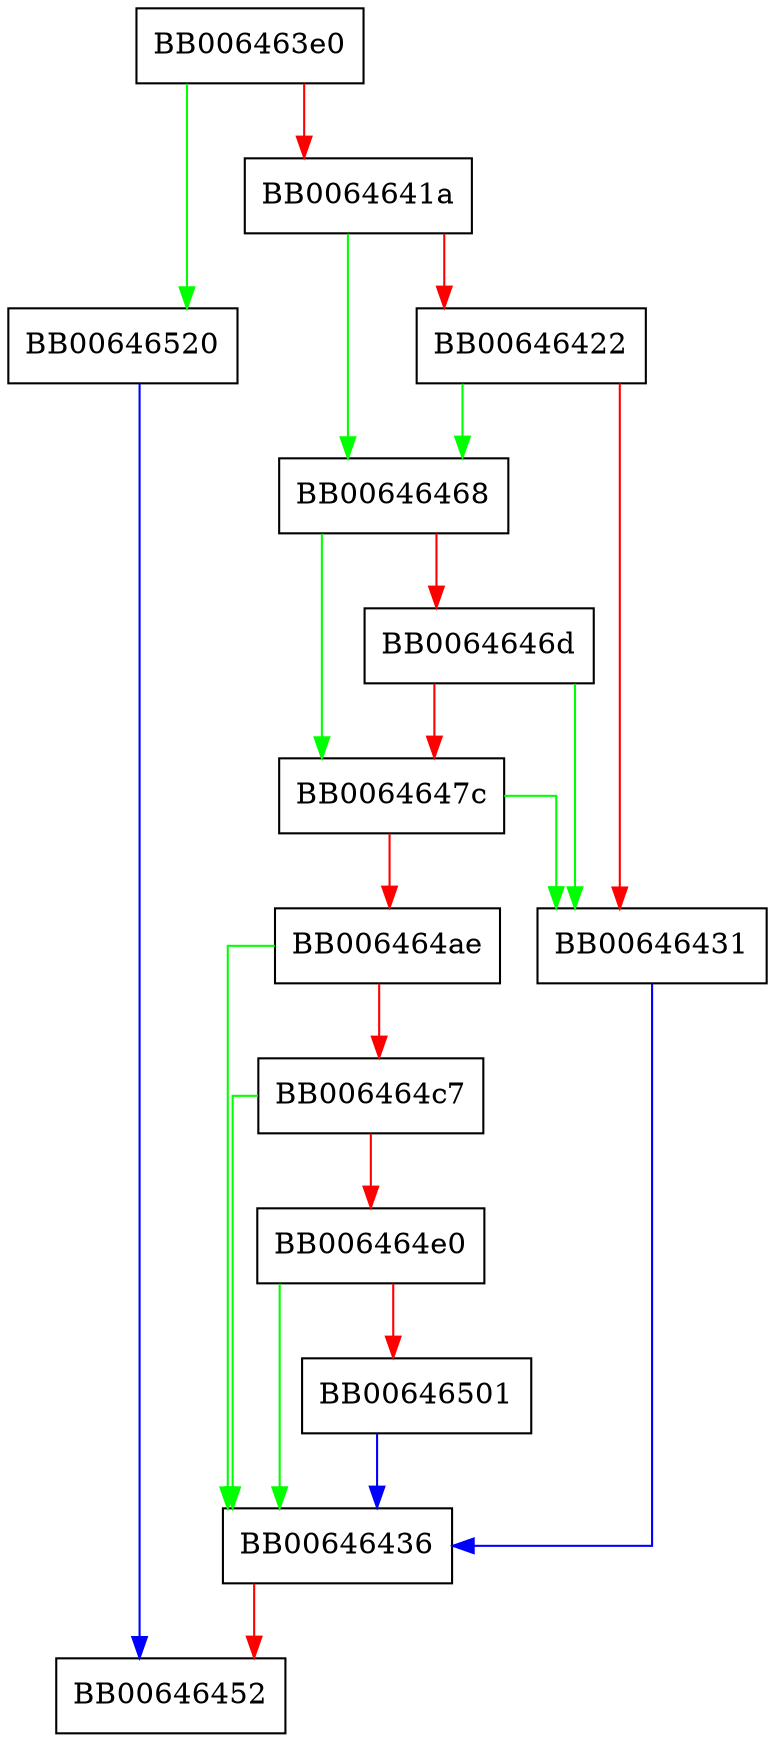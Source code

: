 digraph SRP_Calc_u {
  node [shape="box"];
  graph [splines=ortho];
  BB006463e0 -> BB00646520 [color="green"];
  BB006463e0 -> BB0064641a [color="red"];
  BB0064641a -> BB00646468 [color="green"];
  BB0064641a -> BB00646422 [color="red"];
  BB00646422 -> BB00646468 [color="green"];
  BB00646422 -> BB00646431 [color="red"];
  BB00646431 -> BB00646436 [color="blue"];
  BB00646436 -> BB00646452 [color="red"];
  BB00646468 -> BB0064647c [color="green"];
  BB00646468 -> BB0064646d [color="red"];
  BB0064646d -> BB00646431 [color="green"];
  BB0064646d -> BB0064647c [color="red"];
  BB0064647c -> BB00646431 [color="green"];
  BB0064647c -> BB006464ae [color="red"];
  BB006464ae -> BB00646436 [color="green"];
  BB006464ae -> BB006464c7 [color="red"];
  BB006464c7 -> BB00646436 [color="green"];
  BB006464c7 -> BB006464e0 [color="red"];
  BB006464e0 -> BB00646436 [color="green"];
  BB006464e0 -> BB00646501 [color="red"];
  BB00646501 -> BB00646436 [color="blue"];
  BB00646520 -> BB00646452 [color="blue"];
}